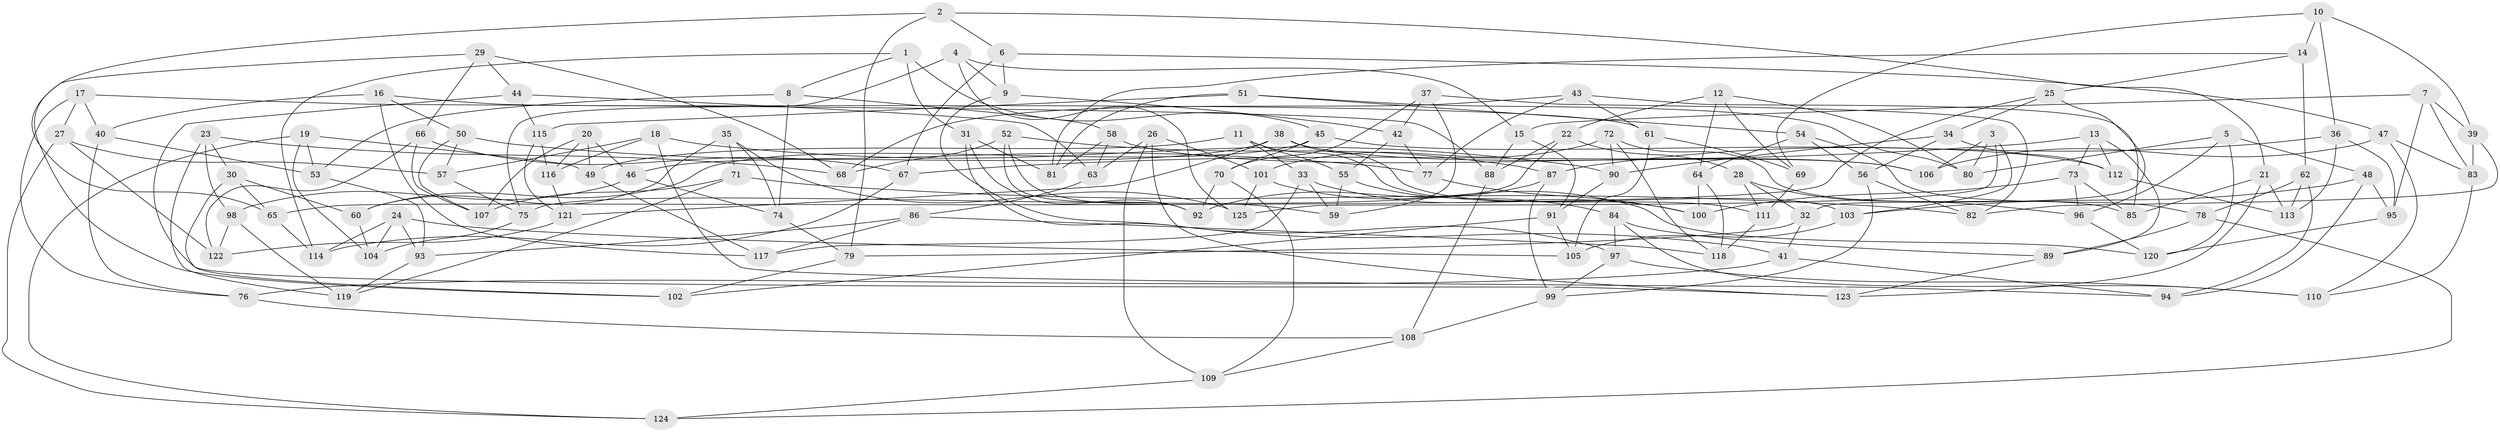 // coarse degree distribution, {4: 0.32894736842105265, 6: 0.42105263157894735, 5: 0.18421052631578946, 3: 0.05263157894736842, 2: 0.013157894736842105}
// Generated by graph-tools (version 1.1) at 2025/38/03/04/25 23:38:04]
// undirected, 125 vertices, 250 edges
graph export_dot {
  node [color=gray90,style=filled];
  1;
  2;
  3;
  4;
  5;
  6;
  7;
  8;
  9;
  10;
  11;
  12;
  13;
  14;
  15;
  16;
  17;
  18;
  19;
  20;
  21;
  22;
  23;
  24;
  25;
  26;
  27;
  28;
  29;
  30;
  31;
  32;
  33;
  34;
  35;
  36;
  37;
  38;
  39;
  40;
  41;
  42;
  43;
  44;
  45;
  46;
  47;
  48;
  49;
  50;
  51;
  52;
  53;
  54;
  55;
  56;
  57;
  58;
  59;
  60;
  61;
  62;
  63;
  64;
  65;
  66;
  67;
  68;
  69;
  70;
  71;
  72;
  73;
  74;
  75;
  76;
  77;
  78;
  79;
  80;
  81;
  82;
  83;
  84;
  85;
  86;
  87;
  88;
  89;
  90;
  91;
  92;
  93;
  94;
  95;
  96;
  97;
  98;
  99;
  100;
  101;
  102;
  103;
  104;
  105;
  106;
  107;
  108;
  109;
  110;
  111;
  112;
  113;
  114;
  115;
  116;
  117;
  118;
  119;
  120;
  121;
  122;
  123;
  124;
  125;
  1 -- 114;
  1 -- 8;
  1 -- 31;
  1 -- 45;
  2 -- 21;
  2 -- 65;
  2 -- 79;
  2 -- 6;
  3 -- 80;
  3 -- 103;
  3 -- 125;
  3 -- 106;
  4 -- 125;
  4 -- 15;
  4 -- 9;
  4 -- 75;
  5 -- 96;
  5 -- 120;
  5 -- 80;
  5 -- 48;
  6 -- 67;
  6 -- 47;
  6 -- 9;
  7 -- 95;
  7 -- 39;
  7 -- 83;
  7 -- 15;
  8 -- 74;
  8 -- 58;
  8 -- 53;
  9 -- 41;
  9 -- 42;
  10 -- 69;
  10 -- 39;
  10 -- 14;
  10 -- 36;
  11 -- 49;
  11 -- 33;
  11 -- 111;
  11 -- 55;
  12 -- 22;
  12 -- 64;
  12 -- 80;
  12 -- 69;
  13 -- 73;
  13 -- 112;
  13 -- 67;
  13 -- 89;
  14 -- 81;
  14 -- 62;
  14 -- 25;
  15 -- 91;
  15 -- 88;
  16 -- 50;
  16 -- 40;
  16 -- 61;
  16 -- 117;
  17 -- 40;
  17 -- 88;
  17 -- 76;
  17 -- 27;
  18 -- 57;
  18 -- 90;
  18 -- 116;
  18 -- 94;
  19 -- 53;
  19 -- 124;
  19 -- 104;
  19 -- 49;
  20 -- 46;
  20 -- 49;
  20 -- 107;
  20 -- 116;
  21 -- 85;
  21 -- 113;
  21 -- 123;
  22 -- 28;
  22 -- 88;
  22 -- 75;
  23 -- 30;
  23 -- 98;
  23 -- 68;
  23 -- 119;
  24 -- 105;
  24 -- 104;
  24 -- 93;
  24 -- 114;
  25 -- 65;
  25 -- 34;
  25 -- 32;
  26 -- 109;
  26 -- 63;
  26 -- 101;
  26 -- 123;
  27 -- 124;
  27 -- 122;
  27 -- 57;
  28 -- 96;
  28 -- 32;
  28 -- 111;
  29 -- 66;
  29 -- 68;
  29 -- 102;
  29 -- 44;
  30 -- 60;
  30 -- 65;
  30 -- 102;
  31 -- 92;
  31 -- 97;
  31 -- 81;
  32 -- 41;
  32 -- 79;
  33 -- 117;
  33 -- 100;
  33 -- 59;
  34 -- 56;
  34 -- 112;
  34 -- 90;
  35 -- 60;
  35 -- 71;
  35 -- 125;
  35 -- 74;
  36 -- 87;
  36 -- 113;
  36 -- 95;
  37 -- 42;
  37 -- 59;
  37 -- 82;
  37 -- 70;
  38 -- 103;
  38 -- 121;
  38 -- 46;
  38 -- 106;
  39 -- 82;
  39 -- 83;
  40 -- 76;
  40 -- 53;
  41 -- 76;
  41 -- 94;
  42 -- 77;
  42 -- 55;
  43 -- 77;
  43 -- 68;
  43 -- 85;
  43 -- 61;
  44 -- 123;
  44 -- 115;
  44 -- 63;
  45 -- 70;
  45 -- 60;
  45 -- 112;
  46 -- 74;
  46 -- 98;
  47 -- 106;
  47 -- 110;
  47 -- 83;
  48 -- 103;
  48 -- 94;
  48 -- 95;
  49 -- 117;
  50 -- 57;
  50 -- 77;
  50 -- 107;
  51 -- 80;
  51 -- 54;
  51 -- 81;
  51 -- 115;
  52 -- 87;
  52 -- 92;
  52 -- 59;
  52 -- 68;
  53 -- 93;
  54 -- 56;
  54 -- 64;
  54 -- 78;
  55 -- 84;
  55 -- 59;
  56 -- 82;
  56 -- 99;
  57 -- 75;
  58 -- 106;
  58 -- 63;
  58 -- 81;
  60 -- 104;
  61 -- 105;
  61 -- 69;
  62 -- 94;
  62 -- 113;
  62 -- 78;
  63 -- 86;
  64 -- 118;
  64 -- 100;
  65 -- 114;
  66 -- 67;
  66 -- 107;
  66 -- 122;
  67 -- 114;
  69 -- 111;
  70 -- 109;
  70 -- 92;
  71 -- 82;
  71 -- 119;
  71 -- 107;
  72 -- 85;
  72 -- 90;
  72 -- 118;
  72 -- 101;
  73 -- 85;
  73 -- 96;
  73 -- 100;
  74 -- 79;
  75 -- 104;
  76 -- 108;
  77 -- 100;
  78 -- 89;
  78 -- 124;
  79 -- 102;
  83 -- 110;
  84 -- 89;
  84 -- 97;
  84 -- 110;
  86 -- 93;
  86 -- 117;
  86 -- 118;
  87 -- 92;
  87 -- 99;
  88 -- 108;
  89 -- 123;
  90 -- 91;
  91 -- 105;
  91 -- 102;
  93 -- 119;
  95 -- 120;
  96 -- 120;
  97 -- 110;
  97 -- 99;
  98 -- 119;
  98 -- 122;
  99 -- 108;
  101 -- 120;
  101 -- 125;
  103 -- 105;
  108 -- 109;
  109 -- 124;
  111 -- 118;
  112 -- 113;
  115 -- 121;
  115 -- 116;
  116 -- 121;
  121 -- 122;
}
